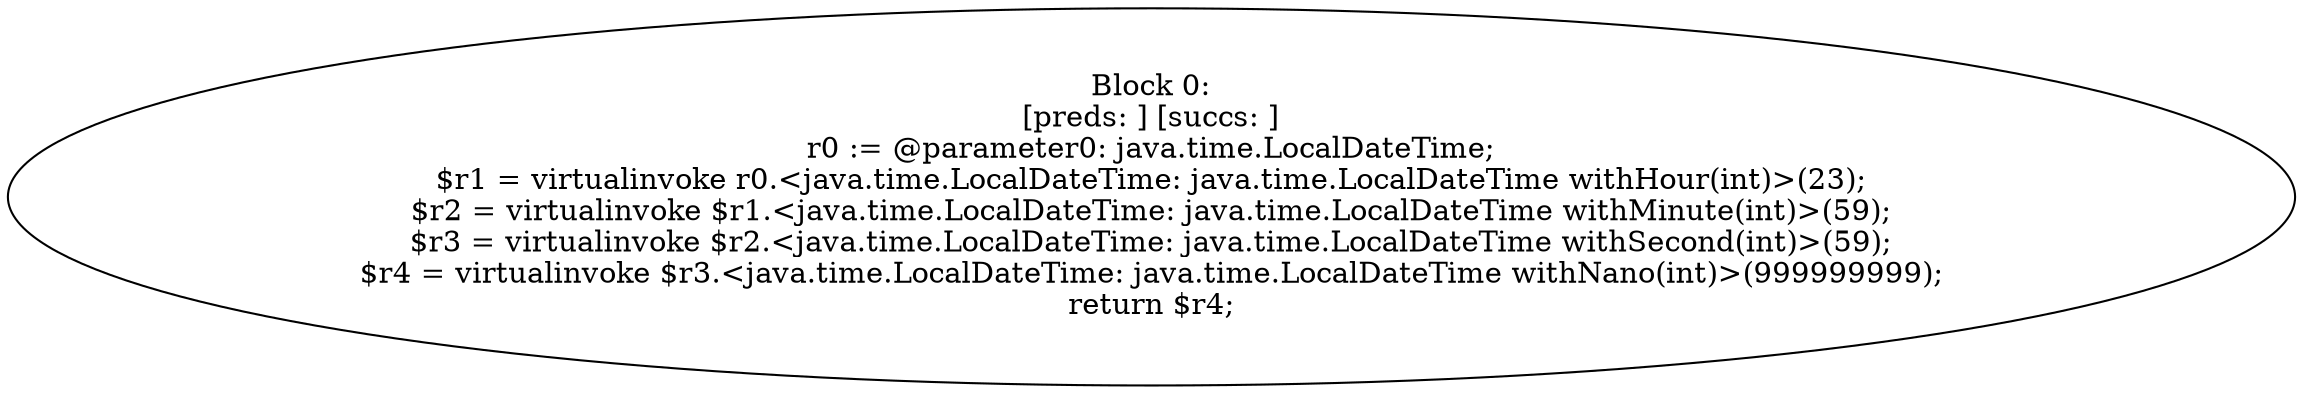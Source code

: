 digraph "unitGraph" {
    "Block 0:
[preds: ] [succs: ]
r0 := @parameter0: java.time.LocalDateTime;
$r1 = virtualinvoke r0.<java.time.LocalDateTime: java.time.LocalDateTime withHour(int)>(23);
$r2 = virtualinvoke $r1.<java.time.LocalDateTime: java.time.LocalDateTime withMinute(int)>(59);
$r3 = virtualinvoke $r2.<java.time.LocalDateTime: java.time.LocalDateTime withSecond(int)>(59);
$r4 = virtualinvoke $r3.<java.time.LocalDateTime: java.time.LocalDateTime withNano(int)>(999999999);
return $r4;
"
}
